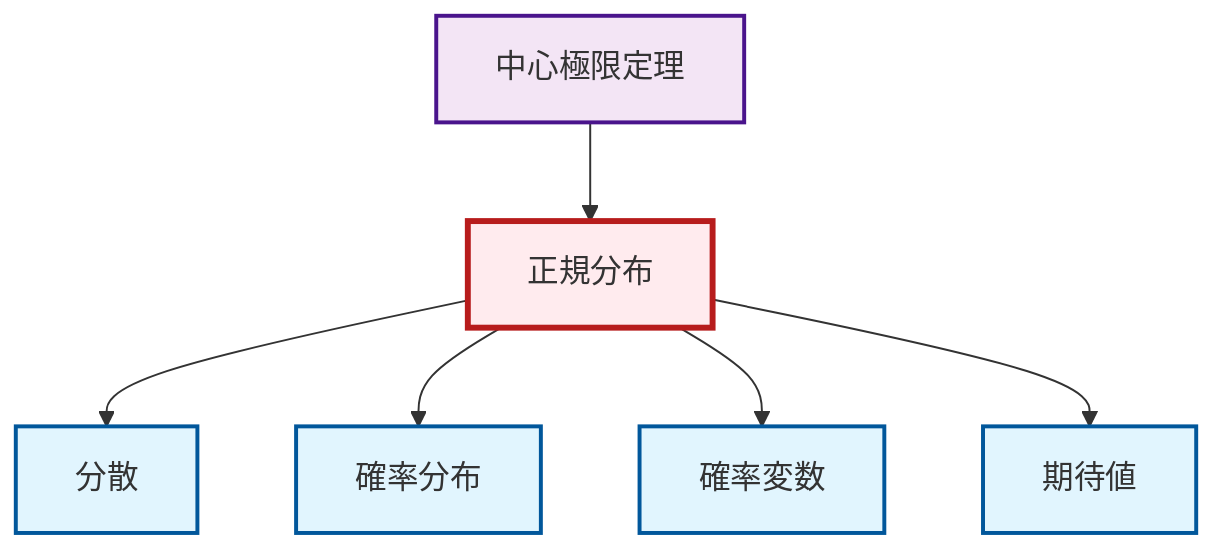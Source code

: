 graph TD
    classDef definition fill:#e1f5fe,stroke:#01579b,stroke-width:2px
    classDef theorem fill:#f3e5f5,stroke:#4a148c,stroke-width:2px
    classDef axiom fill:#fff3e0,stroke:#e65100,stroke-width:2px
    classDef example fill:#e8f5e9,stroke:#1b5e20,stroke-width:2px
    classDef current fill:#ffebee,stroke:#b71c1c,stroke-width:3px
    def-variance["分散"]:::definition
    def-probability-distribution["確率分布"]:::definition
    thm-central-limit["中心極限定理"]:::theorem
    def-normal-distribution["正規分布"]:::definition
    def-random-variable["確率変数"]:::definition
    def-expectation["期待値"]:::definition
    thm-central-limit --> def-normal-distribution
    def-normal-distribution --> def-variance
    def-normal-distribution --> def-probability-distribution
    def-normal-distribution --> def-random-variable
    def-normal-distribution --> def-expectation
    class def-normal-distribution current